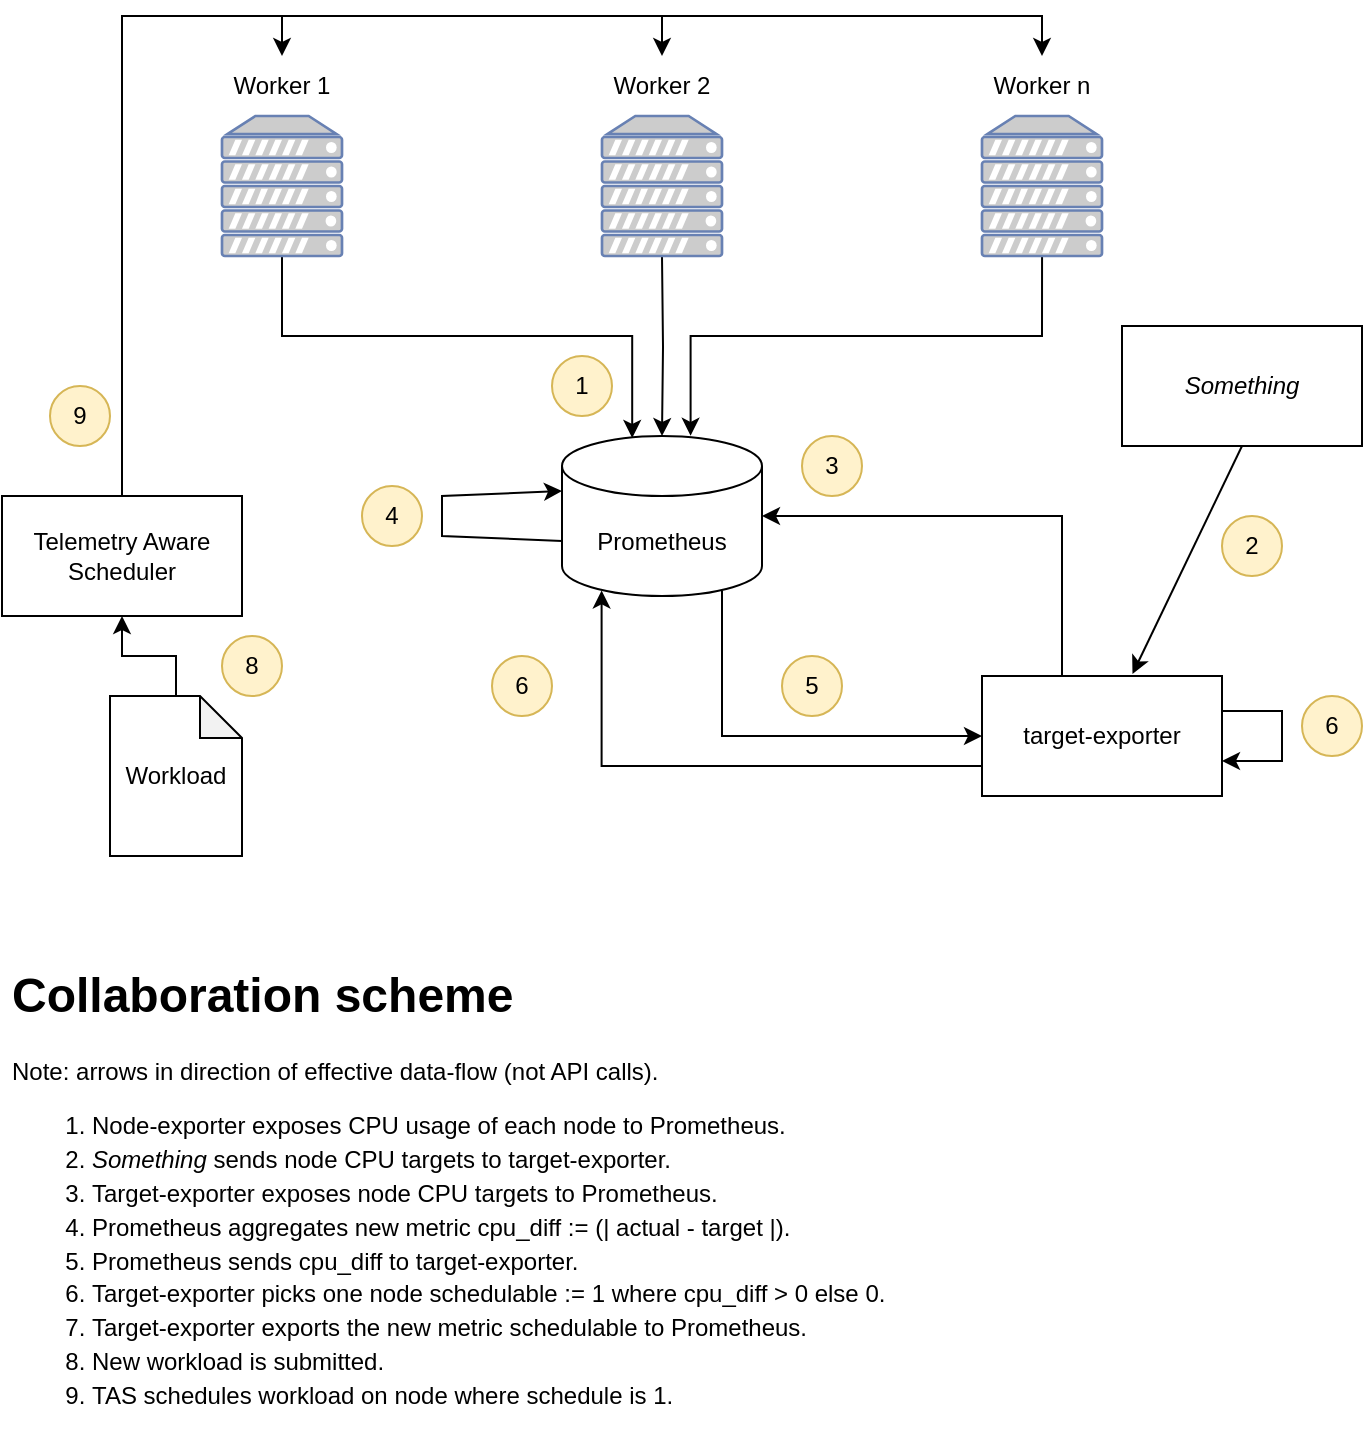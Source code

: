 <mxfile version="21.1.2" type="device">
  <diagram name="Page-1" id="Ur2eEj0EaV-BFbfT68lb">
    <mxGraphModel dx="1430" dy="855" grid="1" gridSize="10" guides="1" tooltips="1" connect="1" arrows="1" fold="1" page="1" pageScale="1" pageWidth="827" pageHeight="1169" math="0" shadow="0">
      <root>
        <mxCell id="0" />
        <mxCell id="1" parent="0" />
        <mxCell id="SzqjqBvHpFRp_Qnmynha-5" style="edgeStyle=orthogonalEdgeStyle;rounded=0;orthogonalLoop=1;jettySize=auto;html=1;entryX=0.351;entryY=0.012;entryDx=0;entryDy=0;exitX=0.5;exitY=1;exitDx=0;exitDy=0;entryPerimeter=0;" parent="1" target="SzqjqBvHpFRp_Qnmynha-1" edge="1">
          <mxGeometry relative="1" as="geometry">
            <mxPoint x="220" y="290" as="sourcePoint" />
            <Array as="points">
              <mxPoint x="220" y="330" />
              <mxPoint x="395" y="330" />
            </Array>
          </mxGeometry>
        </mxCell>
        <mxCell id="SzqjqBvHpFRp_Qnmynha-6" style="edgeStyle=orthogonalEdgeStyle;rounded=0;orthogonalLoop=1;jettySize=auto;html=1;" parent="1" target="SzqjqBvHpFRp_Qnmynha-1" edge="1">
          <mxGeometry relative="1" as="geometry">
            <mxPoint x="410" y="290" as="sourcePoint" />
          </mxGeometry>
        </mxCell>
        <mxCell id="SzqjqBvHpFRp_Qnmynha-7" style="edgeStyle=orthogonalEdgeStyle;rounded=0;orthogonalLoop=1;jettySize=auto;html=1;entryX=0.643;entryY=-0.001;entryDx=0;entryDy=0;entryPerimeter=0;" parent="1" target="SzqjqBvHpFRp_Qnmynha-1" edge="1">
          <mxGeometry relative="1" as="geometry">
            <mxPoint x="600.029" y="290" as="sourcePoint" />
            <Array as="points">
              <mxPoint x="600" y="330" />
              <mxPoint x="424" y="330" />
            </Array>
          </mxGeometry>
        </mxCell>
        <mxCell id="SzqjqBvHpFRp_Qnmynha-1" value="Prometheus" style="shape=cylinder3;whiteSpace=wrap;html=1;boundedLbl=1;backgroundOutline=1;size=15;" parent="1" vertex="1">
          <mxGeometry x="360" y="380" width="100" height="80" as="geometry" />
        </mxCell>
        <mxCell id="SzqjqBvHpFRp_Qnmynha-11" value="1" style="ellipse;whiteSpace=wrap;html=1;aspect=fixed;fillColor=#fff2cc;strokeColor=#d6b656;" parent="1" vertex="1">
          <mxGeometry x="355" y="340" width="30" height="30" as="geometry" />
        </mxCell>
        <mxCell id="SzqjqBvHpFRp_Qnmynha-14" style="edgeStyle=orthogonalEdgeStyle;rounded=0;orthogonalLoop=1;jettySize=auto;html=1;entryX=1;entryY=0.5;entryDx=0;entryDy=0;entryPerimeter=0;" parent="1" source="SzqjqBvHpFRp_Qnmynha-13" target="SzqjqBvHpFRp_Qnmynha-1" edge="1">
          <mxGeometry relative="1" as="geometry">
            <Array as="points">
              <mxPoint x="610" y="420" />
            </Array>
          </mxGeometry>
        </mxCell>
        <mxCell id="SzqjqBvHpFRp_Qnmynha-13" value="target-exporter" style="rounded=0;whiteSpace=wrap;html=1;" parent="1" vertex="1">
          <mxGeometry x="570" y="500" width="120" height="60" as="geometry" />
        </mxCell>
        <mxCell id="SzqjqBvHpFRp_Qnmynha-15" value="3" style="ellipse;whiteSpace=wrap;html=1;aspect=fixed;fillColor=#fff2cc;strokeColor=#d6b656;" parent="1" vertex="1">
          <mxGeometry x="480" y="380" width="30" height="30" as="geometry" />
        </mxCell>
        <mxCell id="SzqjqBvHpFRp_Qnmynha-19" value="4" style="ellipse;whiteSpace=wrap;html=1;aspect=fixed;fillColor=#fff2cc;strokeColor=#d6b656;" parent="1" vertex="1">
          <mxGeometry x="260" y="405" width="30" height="30" as="geometry" />
        </mxCell>
        <mxCell id="SzqjqBvHpFRp_Qnmynha-28" style="edgeStyle=orthogonalEdgeStyle;rounded=0;orthogonalLoop=1;jettySize=auto;html=1;exitX=0.8;exitY=0.965;exitDx=0;exitDy=0;exitPerimeter=0;entryX=0;entryY=0.5;entryDx=0;entryDy=0;" parent="1" target="SzqjqBvHpFRp_Qnmynha-13" edge="1" source="SzqjqBvHpFRp_Qnmynha-1">
          <mxGeometry relative="1" as="geometry">
            <mxPoint x="425.18" y="460" as="sourcePoint" />
            <mxPoint x="564.82" y="508.64" as="targetPoint" />
            <Array as="points">
              <mxPoint x="440" y="530" />
            </Array>
          </mxGeometry>
        </mxCell>
        <mxCell id="CFkAy6NdMpQGYR6Xvq5Q-1" value="&lt;h1&gt;Collaboration scheme&amp;nbsp;&lt;/h1&gt;&lt;div&gt;Note: arrows in direction of effective data-flow (not API calls).&lt;/div&gt;&lt;div&gt;&lt;ol style=&quot;line-height: 140%;&quot;&gt;&lt;li&gt;Node-exporter exposes CPU usage of each node to Prometheus.&lt;/li&gt;&lt;li&gt;&lt;i&gt;Something&lt;/i&gt; sends node CPU targets to target-exporter.&lt;/li&gt;&lt;li&gt;Target-exporter exposes node CPU targets to Prometheus.&lt;/li&gt;&lt;li&gt;Prometheus aggregates new metric cpu_diff := (| actual - target |).&lt;/li&gt;&lt;li&gt;Prometheus sends cpu_diff to target-exporter.&lt;/li&gt;&lt;li&gt;Target-exporter picks one node schedulable := 1 where cpu_diff &amp;gt; 0 else 0.&lt;/li&gt;&lt;li&gt;Target-exporter exports the new metric schedulable to Prometheus.&lt;/li&gt;&lt;li&gt;New workload is submitted.&lt;/li&gt;&lt;li style=&quot;border-color: var(--border-color);&quot;&gt;TAS schedules workload on node where schedule is 1.&lt;/li&gt;&lt;/ol&gt;&lt;/div&gt;" style="text;html=1;strokeColor=none;fillColor=none;spacing=5;spacingTop=-20;whiteSpace=wrap;overflow=hidden;rounded=0;" vertex="1" parent="1">
          <mxGeometry x="80" y="640" width="480" height="240" as="geometry" />
        </mxCell>
        <mxCell id="CFkAy6NdMpQGYR6Xvq5Q-2" value="&lt;i&gt;Something&lt;/i&gt;" style="rounded=0;whiteSpace=wrap;html=1;" vertex="1" parent="1">
          <mxGeometry x="640" y="325" width="120" height="60" as="geometry" />
        </mxCell>
        <mxCell id="CFkAy6NdMpQGYR6Xvq5Q-3" value="" style="endArrow=classic;html=1;rounded=0;exitX=0.5;exitY=1;exitDx=0;exitDy=0;entryX=0.627;entryY=-0.017;entryDx=0;entryDy=0;entryPerimeter=0;" edge="1" parent="1" source="CFkAy6NdMpQGYR6Xvq5Q-2" target="SzqjqBvHpFRp_Qnmynha-13">
          <mxGeometry width="50" height="50" relative="1" as="geometry">
            <mxPoint x="770" y="550" as="sourcePoint" />
            <mxPoint x="820" y="500" as="targetPoint" />
          </mxGeometry>
        </mxCell>
        <mxCell id="CFkAy6NdMpQGYR6Xvq5Q-4" value="2" style="ellipse;whiteSpace=wrap;html=1;aspect=fixed;fillColor=#fff2cc;strokeColor=#d6b656;" vertex="1" parent="1">
          <mxGeometry x="690" y="420" width="30" height="30" as="geometry" />
        </mxCell>
        <mxCell id="CFkAy6NdMpQGYR6Xvq5Q-6" value="" style="endArrow=classic;html=1;rounded=0;exitX=0;exitY=0;exitDx=0;exitDy=52.5;exitPerimeter=0;entryX=0;entryY=0;entryDx=0;entryDy=27.5;entryPerimeter=0;" edge="1" parent="1" source="SzqjqBvHpFRp_Qnmynha-1" target="SzqjqBvHpFRp_Qnmynha-1">
          <mxGeometry width="50" height="50" relative="1" as="geometry">
            <mxPoint x="180" y="460" as="sourcePoint" />
            <mxPoint x="300" y="410" as="targetPoint" />
            <Array as="points">
              <mxPoint x="300" y="430" />
              <mxPoint x="300" y="410" />
            </Array>
          </mxGeometry>
        </mxCell>
        <mxCell id="CFkAy6NdMpQGYR6Xvq5Q-7" value="5" style="ellipse;whiteSpace=wrap;html=1;aspect=fixed;fillColor=#fff2cc;strokeColor=#d6b656;" vertex="1" parent="1">
          <mxGeometry x="470" y="490" width="30" height="30" as="geometry" />
        </mxCell>
        <mxCell id="CFkAy6NdMpQGYR6Xvq5Q-8" value="" style="endArrow=classic;html=1;rounded=0;exitX=0;exitY=0;exitDx=0;exitDy=52.5;exitPerimeter=0;entryX=0;entryY=0;entryDx=0;entryDy=27.5;entryPerimeter=0;" edge="1" parent="1">
          <mxGeometry width="50" height="50" relative="1" as="geometry">
            <mxPoint x="690" y="517.5" as="sourcePoint" />
            <mxPoint x="690" y="542.5" as="targetPoint" />
            <Array as="points">
              <mxPoint x="720" y="517.5" />
              <mxPoint x="720" y="527.5" />
              <mxPoint x="720" y="542.5" />
            </Array>
          </mxGeometry>
        </mxCell>
        <mxCell id="CFkAy6NdMpQGYR6Xvq5Q-9" value="6" style="ellipse;whiteSpace=wrap;html=1;aspect=fixed;fillColor=#fff2cc;strokeColor=#d6b656;" vertex="1" parent="1">
          <mxGeometry x="730" y="510" width="30" height="30" as="geometry" />
        </mxCell>
        <mxCell id="CFkAy6NdMpQGYR6Xvq5Q-10" style="edgeStyle=orthogonalEdgeStyle;rounded=0;orthogonalLoop=1;jettySize=auto;html=1;exitX=0;exitY=0.75;exitDx=0;exitDy=0;entryX=0.198;entryY=0.965;entryDx=0;entryDy=0;entryPerimeter=0;" edge="1" parent="1" source="SzqjqBvHpFRp_Qnmynha-13" target="SzqjqBvHpFRp_Qnmynha-1">
          <mxGeometry relative="1" as="geometry">
            <mxPoint x="470" y="624" as="sourcePoint" />
            <mxPoint x="370" y="544" as="targetPoint" />
            <Array as="points">
              <mxPoint x="380" y="545" />
            </Array>
          </mxGeometry>
        </mxCell>
        <mxCell id="CFkAy6NdMpQGYR6Xvq5Q-11" value="6" style="ellipse;whiteSpace=wrap;html=1;aspect=fixed;fillColor=#fff2cc;strokeColor=#d6b656;" vertex="1" parent="1">
          <mxGeometry x="325" y="490" width="30" height="30" as="geometry" />
        </mxCell>
        <mxCell id="CFkAy6NdMpQGYR6Xvq5Q-12" value="" style="fontColor=#0066CC;verticalAlign=top;verticalLabelPosition=bottom;labelPosition=center;align=center;html=1;outlineConnect=0;fillColor=#CCCCCC;strokeColor=#6881B3;gradientColor=none;gradientDirection=north;strokeWidth=2;shape=mxgraph.networks.server;" vertex="1" parent="1">
          <mxGeometry x="190" y="220" width="60" height="70" as="geometry" />
        </mxCell>
        <mxCell id="CFkAy6NdMpQGYR6Xvq5Q-13" value="" style="fontColor=#0066CC;verticalAlign=top;verticalLabelPosition=bottom;labelPosition=center;align=center;html=1;outlineConnect=0;fillColor=#CCCCCC;strokeColor=#6881B3;gradientColor=none;gradientDirection=north;strokeWidth=2;shape=mxgraph.networks.server;" vertex="1" parent="1">
          <mxGeometry x="380" y="220" width="60" height="70" as="geometry" />
        </mxCell>
        <mxCell id="CFkAy6NdMpQGYR6Xvq5Q-14" value="" style="fontColor=#0066CC;verticalAlign=top;verticalLabelPosition=bottom;labelPosition=center;align=center;html=1;outlineConnect=0;fillColor=#CCCCCC;strokeColor=#6881B3;gradientColor=none;gradientDirection=north;strokeWidth=2;shape=mxgraph.networks.server;" vertex="1" parent="1">
          <mxGeometry x="570" y="220" width="60" height="70" as="geometry" />
        </mxCell>
        <mxCell id="CFkAy6NdMpQGYR6Xvq5Q-24" style="edgeStyle=orthogonalEdgeStyle;rounded=0;orthogonalLoop=1;jettySize=auto;html=1;entryX=0.5;entryY=0;entryDx=0;entryDy=0;" edge="1" parent="1" source="CFkAy6NdMpQGYR6Xvq5Q-15" target="CFkAy6NdMpQGYR6Xvq5Q-16">
          <mxGeometry relative="1" as="geometry" />
        </mxCell>
        <mxCell id="CFkAy6NdMpQGYR6Xvq5Q-15" value="Telemetry Aware Scheduler" style="rounded=0;whiteSpace=wrap;html=1;" vertex="1" parent="1">
          <mxGeometry x="80" y="410" width="120" height="60" as="geometry" />
        </mxCell>
        <mxCell id="CFkAy6NdMpQGYR6Xvq5Q-16" value="Worker 1" style="text;html=1;strokeColor=none;fillColor=none;align=center;verticalAlign=middle;whiteSpace=wrap;rounded=0;" vertex="1" parent="1">
          <mxGeometry x="190" y="190" width="60" height="30" as="geometry" />
        </mxCell>
        <mxCell id="CFkAy6NdMpQGYR6Xvq5Q-17" value="Worker 2" style="text;html=1;strokeColor=none;fillColor=none;align=center;verticalAlign=middle;whiteSpace=wrap;rounded=0;" vertex="1" parent="1">
          <mxGeometry x="380" y="190" width="60" height="30" as="geometry" />
        </mxCell>
        <mxCell id="CFkAy6NdMpQGYR6Xvq5Q-18" value="Worker n" style="text;html=1;strokeColor=none;fillColor=none;align=center;verticalAlign=middle;whiteSpace=wrap;rounded=0;" vertex="1" parent="1">
          <mxGeometry x="570" y="190" width="60" height="30" as="geometry" />
        </mxCell>
        <mxCell id="CFkAy6NdMpQGYR6Xvq5Q-23" style="edgeStyle=orthogonalEdgeStyle;rounded=0;orthogonalLoop=1;jettySize=auto;html=1;entryX=0.5;entryY=1;entryDx=0;entryDy=0;" edge="1" parent="1" source="CFkAy6NdMpQGYR6Xvq5Q-21" target="CFkAy6NdMpQGYR6Xvq5Q-15">
          <mxGeometry relative="1" as="geometry" />
        </mxCell>
        <mxCell id="CFkAy6NdMpQGYR6Xvq5Q-21" value="Workload" style="shape=note;whiteSpace=wrap;html=1;backgroundOutline=1;darkOpacity=0.05;size=21;" vertex="1" parent="1">
          <mxGeometry x="134" y="510" width="66" height="80" as="geometry" />
        </mxCell>
        <mxCell id="CFkAy6NdMpQGYR6Xvq5Q-25" style="edgeStyle=orthogonalEdgeStyle;rounded=0;orthogonalLoop=1;jettySize=auto;html=1;entryX=0.5;entryY=0;entryDx=0;entryDy=0;exitX=0.5;exitY=0;exitDx=0;exitDy=0;" edge="1" parent="1" source="CFkAy6NdMpQGYR6Xvq5Q-15" target="CFkAy6NdMpQGYR6Xvq5Q-17">
          <mxGeometry relative="1" as="geometry">
            <mxPoint x="150" y="420" as="sourcePoint" />
            <mxPoint x="230" y="200" as="targetPoint" />
          </mxGeometry>
        </mxCell>
        <mxCell id="CFkAy6NdMpQGYR6Xvq5Q-26" style="edgeStyle=orthogonalEdgeStyle;rounded=0;orthogonalLoop=1;jettySize=auto;html=1;entryX=0.5;entryY=0;entryDx=0;entryDy=0;exitX=0.5;exitY=0;exitDx=0;exitDy=0;" edge="1" parent="1" source="CFkAy6NdMpQGYR6Xvq5Q-15" target="CFkAy6NdMpQGYR6Xvq5Q-18">
          <mxGeometry relative="1" as="geometry">
            <mxPoint x="150" y="420" as="sourcePoint" />
            <mxPoint x="420" y="200" as="targetPoint" />
          </mxGeometry>
        </mxCell>
        <mxCell id="CFkAy6NdMpQGYR6Xvq5Q-27" value="8" style="ellipse;whiteSpace=wrap;html=1;aspect=fixed;fillColor=#fff2cc;strokeColor=#d6b656;" vertex="1" parent="1">
          <mxGeometry x="190" y="480" width="30" height="30" as="geometry" />
        </mxCell>
        <mxCell id="CFkAy6NdMpQGYR6Xvq5Q-28" value="9" style="ellipse;whiteSpace=wrap;html=1;aspect=fixed;fillColor=#fff2cc;strokeColor=#d6b656;" vertex="1" parent="1">
          <mxGeometry x="104" y="355" width="30" height="30" as="geometry" />
        </mxCell>
      </root>
    </mxGraphModel>
  </diagram>
</mxfile>
